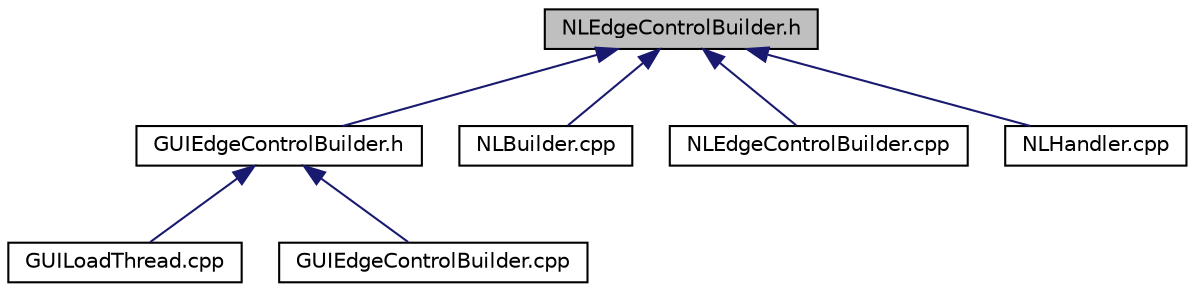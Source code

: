digraph "NLEdgeControlBuilder.h"
{
  edge [fontname="Helvetica",fontsize="10",labelfontname="Helvetica",labelfontsize="10"];
  node [fontname="Helvetica",fontsize="10",shape=record];
  Node67 [label="NLEdgeControlBuilder.h",height=0.2,width=0.4,color="black", fillcolor="grey75", style="filled", fontcolor="black"];
  Node67 -> Node68 [dir="back",color="midnightblue",fontsize="10",style="solid",fontname="Helvetica"];
  Node68 [label="GUIEdgeControlBuilder.h",height=0.2,width=0.4,color="black", fillcolor="white", style="filled",URL="$d0/dca/_g_u_i_edge_control_builder_8h.html"];
  Node68 -> Node69 [dir="back",color="midnightblue",fontsize="10",style="solid",fontname="Helvetica"];
  Node69 [label="GUILoadThread.cpp",height=0.2,width=0.4,color="black", fillcolor="white", style="filled",URL="$d6/dec/_g_u_i_load_thread_8cpp.html"];
  Node68 -> Node70 [dir="back",color="midnightblue",fontsize="10",style="solid",fontname="Helvetica"];
  Node70 [label="GUIEdgeControlBuilder.cpp",height=0.2,width=0.4,color="black", fillcolor="white", style="filled",URL="$d0/d98/_g_u_i_edge_control_builder_8cpp.html"];
  Node67 -> Node71 [dir="back",color="midnightblue",fontsize="10",style="solid",fontname="Helvetica"];
  Node71 [label="NLBuilder.cpp",height=0.2,width=0.4,color="black", fillcolor="white", style="filled",URL="$df/d38/_n_l_builder_8cpp.html"];
  Node67 -> Node72 [dir="back",color="midnightblue",fontsize="10",style="solid",fontname="Helvetica"];
  Node72 [label="NLEdgeControlBuilder.cpp",height=0.2,width=0.4,color="black", fillcolor="white", style="filled",URL="$db/d24/_n_l_edge_control_builder_8cpp.html"];
  Node67 -> Node73 [dir="back",color="midnightblue",fontsize="10",style="solid",fontname="Helvetica"];
  Node73 [label="NLHandler.cpp",height=0.2,width=0.4,color="black", fillcolor="white", style="filled",URL="$d1/d34/_n_l_handler_8cpp.html"];
}
